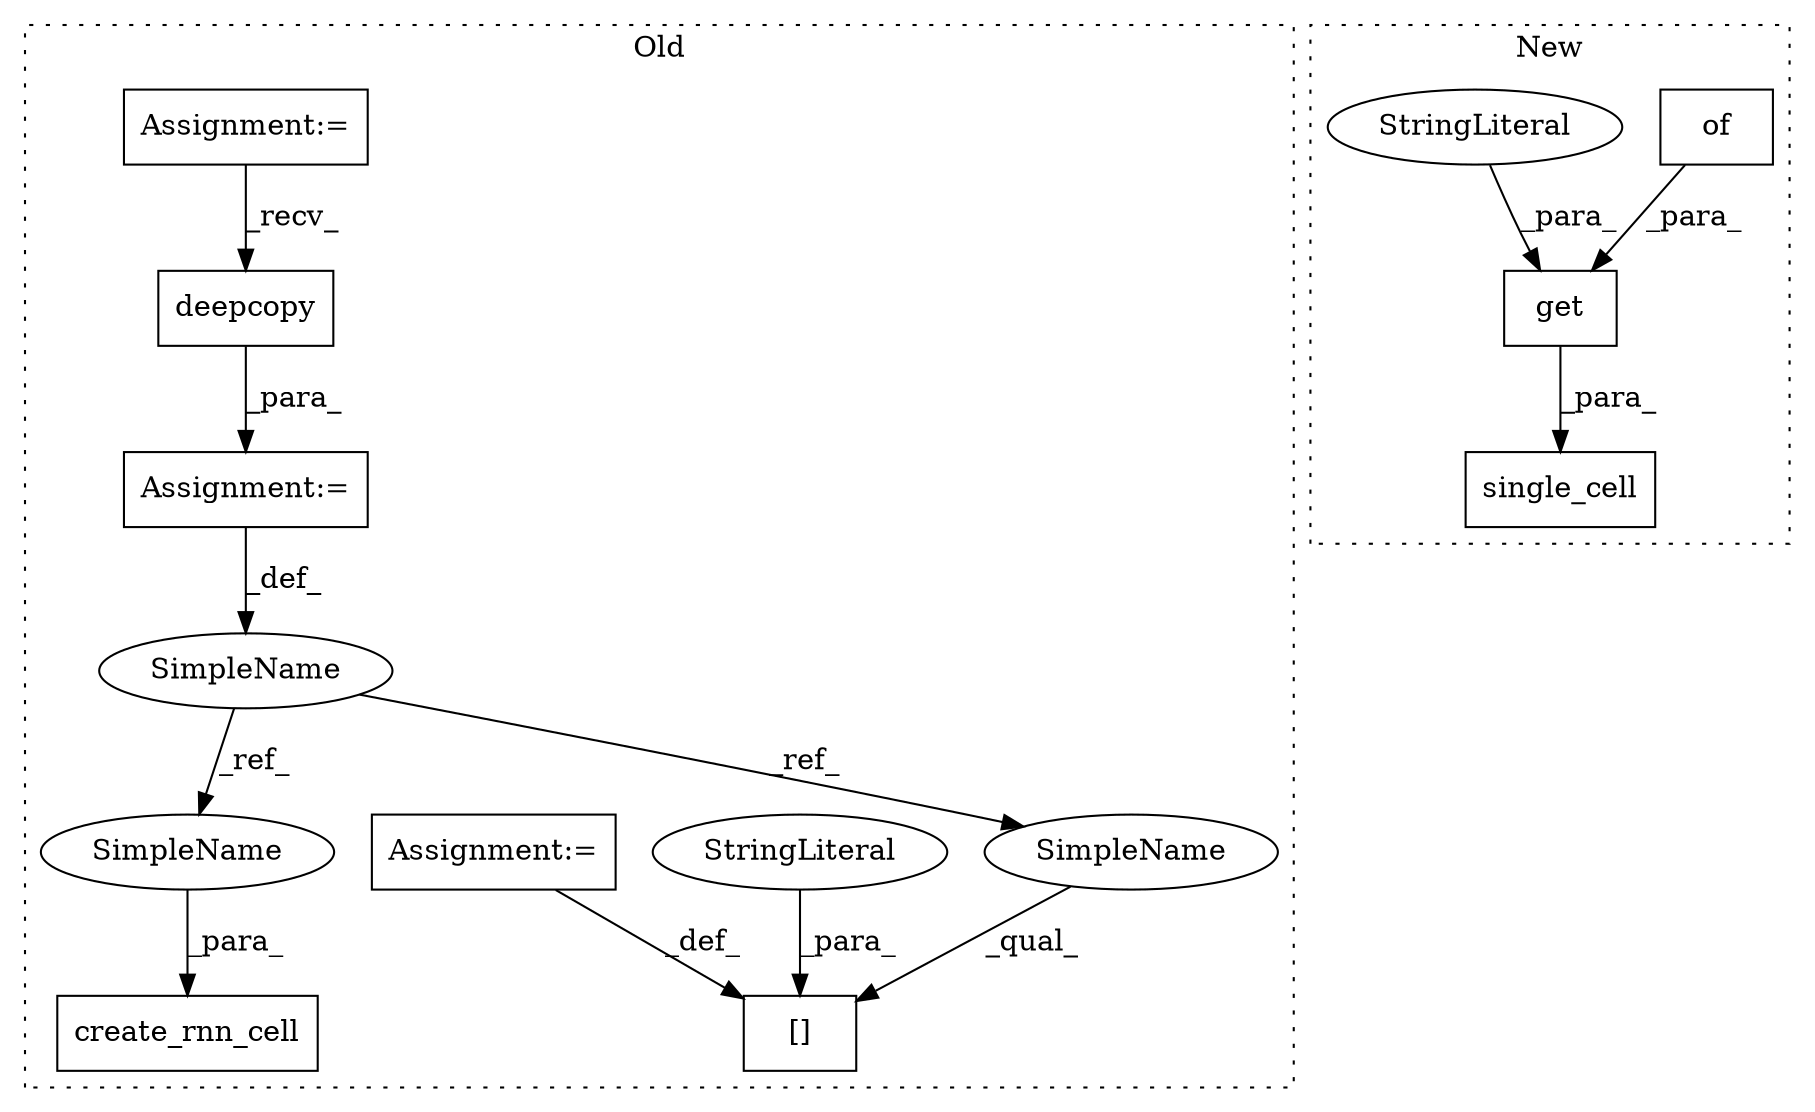 digraph G {
subgraph cluster0 {
1 [label="[]" a="2" s="8350,8373" l="12,1" shape="box"];
3 [label="StringLiteral" a="45" s="8362" l="11" shape="ellipse"];
7 [label="SimpleName" a="42" s="8306" l="11" shape="ellipse"];
8 [label="create_rnn_cell" a="32" s="8667,8743" l="16,1" shape="box"];
9 [label="deepcopy" a="32" s="8323,8343" l="9,1" shape="box"];
10 [label="Assignment:=" a="7" s="8374" l="1" shape="box"];
11 [label="Assignment:=" a="7" s="8317" l="1" shape="box"];
12 [label="Assignment:=" a="7" s="7843" l="4" shape="box"];
13 [label="SimpleName" a="42" s="8350" l="11" shape="ellipse"];
14 [label="SimpleName" a="42" s="8716" l="11" shape="ellipse"];
label = "Old";
style="dotted";
}
subgraph cluster1 {
2 [label="single_cell" a="32" s="8509,8604" l="12,1" shape="box"];
4 [label="of" a="32" s="8585" l="4" shape="box"];
5 [label="get" a="32" s="8558,8589" l="4,1" shape="box"];
6 [label="StringLiteral" a="45" s="8562" l="18" shape="ellipse"];
label = "New";
style="dotted";
}
3 -> 1 [label="_para_"];
4 -> 5 [label="_para_"];
5 -> 2 [label="_para_"];
6 -> 5 [label="_para_"];
7 -> 14 [label="_ref_"];
7 -> 13 [label="_ref_"];
9 -> 11 [label="_para_"];
10 -> 1 [label="_def_"];
11 -> 7 [label="_def_"];
12 -> 9 [label="_recv_"];
13 -> 1 [label="_qual_"];
14 -> 8 [label="_para_"];
}
